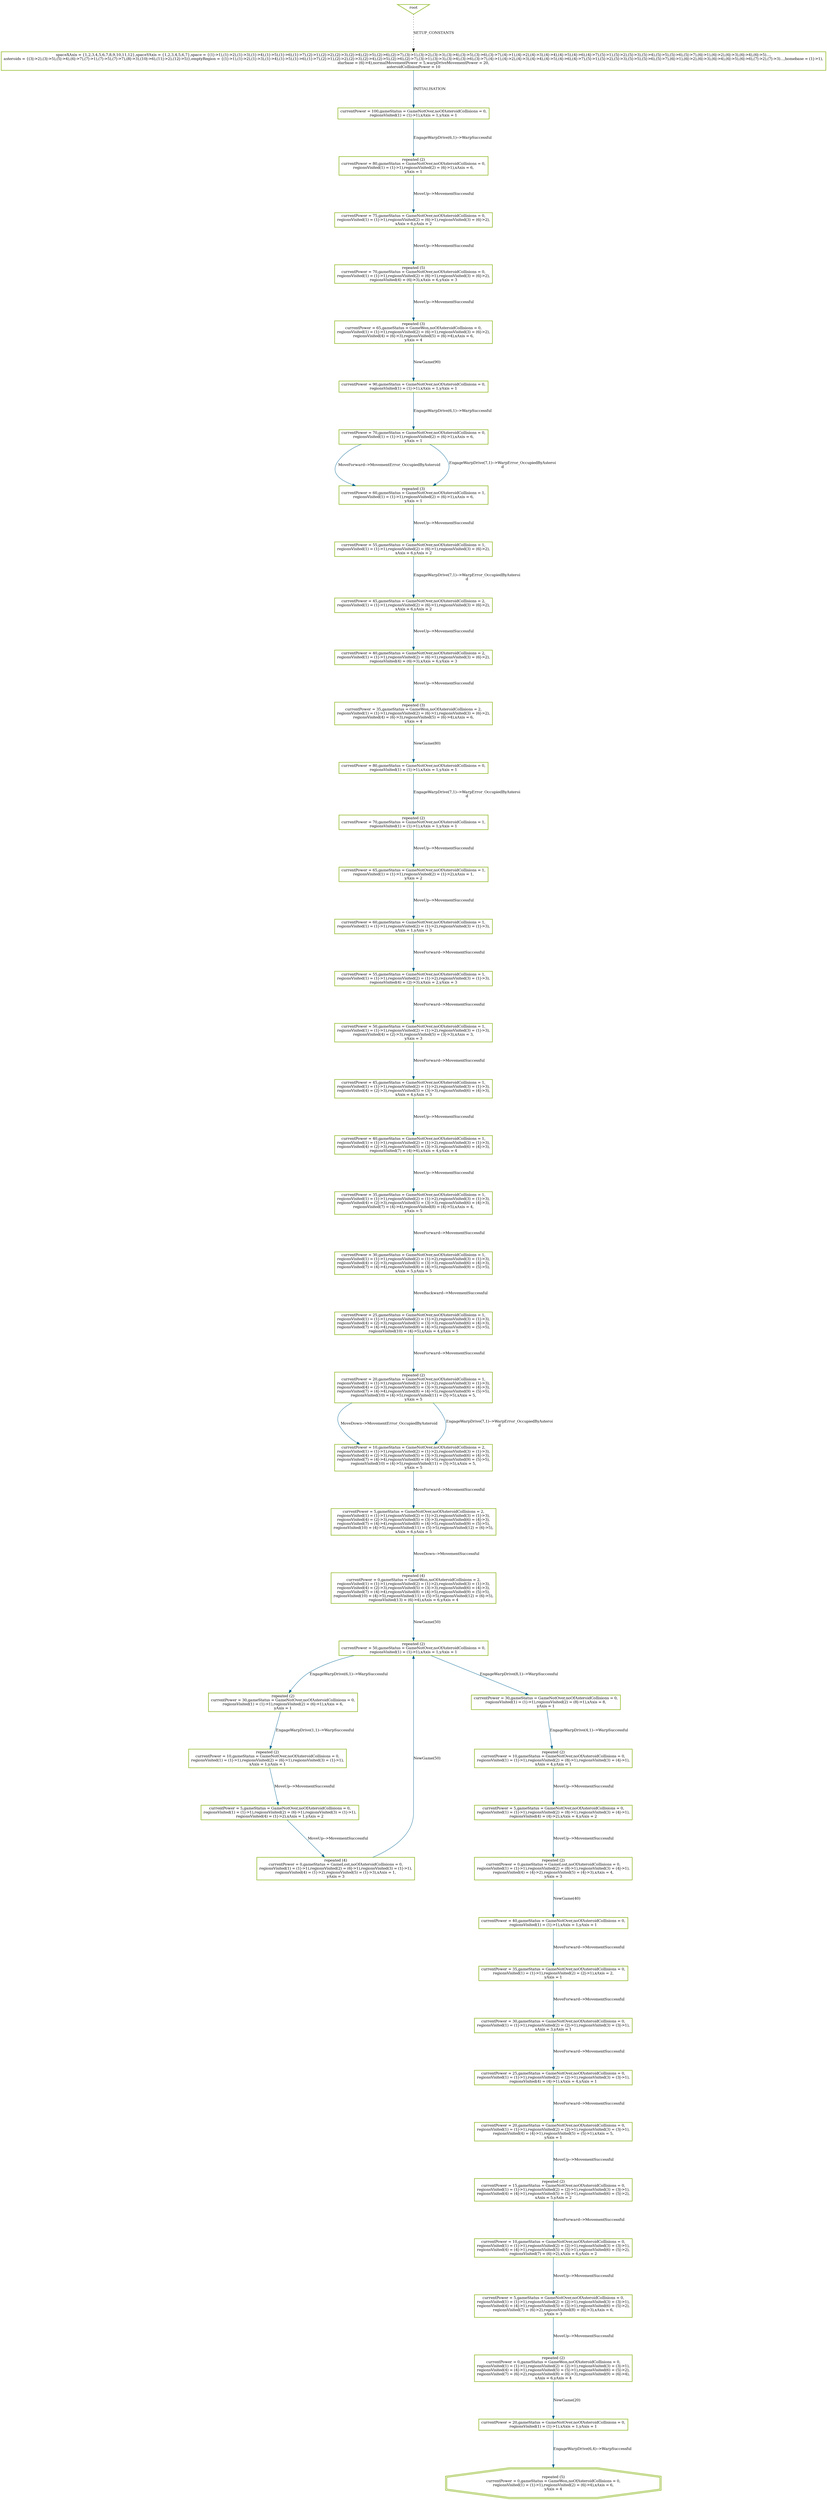 digraph history {
graph [nodesep=1.5, ranksep=1.5];
0 [shape=box, color="#99BF38", fontsize=12, penwidth=2, label="spaceXAxis = \{1,2,3,4,5,6,7,8,9,10,11,12\},spaceYAxis = \{1,2,3,4,5,6,7\},space = \{(1\|-\>1),(1\|-\>2),(1\|-\>3),(1\|-\>4),(1\|-\>5),(1\|-\>6),(1\|-\>7),(2\|-\>1),(2\|-\>2),(2\|-\>3),(2\|-\>4),(2\|-\>5),(2\|-\>6),(2\|-\>7),(3\|-\>1),(3\|-\>2),(3\|-\>3),(3\|-\>4),(3\|-\>5),(3\|-\>6),(3\|-\>7),(4\|-\>1),(4\|-\>2),(4\|-\>3),(4\|-\>4),(4\|-\>5),(4\|-\>6),(4\|-\>7),(5\|-\>1),(5\|-\>2),(5\|-\>3),(5\|-\>4),(5\|-\>5),(5\|-\>6),(5\|-\>7),(6\|-\>1),(6\|-\>2),(6\|-\>3),(6\|-\>4),(6\|-\>5)...,\nasteroids = \{(3\|-\>2),(3\|-\>5),(5\|-\>4),(6\|-\>7),(7\|-\>1),(7\|-\>5),(7\|-\>7),(8\|-\>3),(10\|-\>6),(11\|-\>2),(12\|-\>5)\},emptyRegion = \{(1\|-\>1),(1\|-\>2),(1\|-\>3),(1\|-\>4),(1\|-\>5),(1\|-\>6),(1\|-\>7),(2\|-\>1),(2\|-\>2),(2\|-\>3),(2\|-\>4),(2\|-\>5),(2\|-\>6),(2\|-\>7),(3\|-\>1),(3\|-\>3),(3\|-\>4),(3\|-\>6),(3\|-\>7),(4\|-\>1),(4\|-\>2),(4\|-\>3),(4\|-\>4),(4\|-\>5),(4\|-\>6),(4\|-\>7),(5\|-\>1),(5\|-\>2),(5\|-\>3),(5\|-\>5),(5\|-\>6),(5\|-\>7),(6\|-\>1),(6\|-\>2),(6\|-\>3),(6\|-\>4),(6\|-\>5),(6\|-\>6),(7\|-\>2),(7\|-\>3)...,homebase = (1\|-\>1),\nstarbase = (6\|-\>4),normalMovementPower = 5,warpDriveMovementPower = 20,\nasteroidCollisionPower = 10"];

1 [shape=box, color="#99BF38", fontsize=12, penwidth=2, label="currentPower = 100,gameStatus = GameNotOver,noOfAsteroidCollisions = 0,\nregionsVisited(1) = (1\|-\>1),xAxis = 1,yAxis = 1"];

18 [shape=box, color="#99BF38", fontsize=12, penwidth=2, label="repeated (2)\ncurrentPower = 80,gameStatus = GameNotOver,noOfAsteroidCollisions = 0,\nregionsVisited(1) = (1\|-\>1),regionsVisited(2) = (6\|-\>1),xAxis = 6,\nyAxis = 1"];

23 [shape=box, color="#99BF38", fontsize=12, penwidth=2, label="currentPower = 75,gameStatus = GameNotOver,noOfAsteroidCollisions = 0,\nregionsVisited(1) = (1\|-\>1),regionsVisited(2) = (6\|-\>1),regionsVisited(3) = (6\|-\>2),\nxAxis = 6,yAxis = 2"];

34 [shape=box, color="#99BF38", fontsize=12, penwidth=2, label="repeated (5)\ncurrentPower = 70,gameStatus = GameNotOver,noOfAsteroidCollisions = 0,\nregionsVisited(1) = (1\|-\>1),regionsVisited(2) = (6\|-\>1),regionsVisited(3) = (6\|-\>2),\nregionsVisited(4) = (6\|-\>3),xAxis = 6,yAxis = 3"];

48 [shape=box, color="#99BF38", fontsize=12, penwidth=2, label="repeated (3)\ncurrentPower = 65,gameStatus = GameWon,noOfAsteroidCollisions = 0,\nregionsVisited(1) = (1\|-\>1),regionsVisited(2) = (6\|-\>1),regionsVisited(3) = (6\|-\>2),\nregionsVisited(4) = (6\|-\>3),regionsVisited(5) = (6\|-\>4),xAxis = 6,\nyAxis = 4"];

62 [shape=box, color="#99BF38", fontsize=12, penwidth=2, label="currentPower = 90,gameStatus = GameNotOver,noOfAsteroidCollisions = 0,\nregionsVisited(1) = (1\|-\>1),xAxis = 1,yAxis = 1"];

69 [shape=box, color="#99BF38", fontsize=12, penwidth=2, label="currentPower = 70,gameStatus = GameNotOver,noOfAsteroidCollisions = 0,\nregionsVisited(1) = (1\|-\>1),regionsVisited(2) = (6\|-\>1),xAxis = 6,\nyAxis = 1"];

75 [shape=box, color="#99BF38", fontsize=12, penwidth=2, label="repeated (3)\ncurrentPower = 60,gameStatus = GameNotOver,noOfAsteroidCollisions = 1,\nregionsVisited(1) = (1\|-\>1),regionsVisited(2) = (6\|-\>1),xAxis = 6,\nyAxis = 1"];

85 [shape=box, color="#99BF38", fontsize=12, penwidth=2, label="currentPower = 55,gameStatus = GameNotOver,noOfAsteroidCollisions = 1,\nregionsVisited(1) = (1\|-\>1),regionsVisited(2) = (6\|-\>1),regionsVisited(3) = (6\|-\>2),\nxAxis = 6,yAxis = 2"];

106 [shape=box, color="#99BF38", fontsize=12, penwidth=2, label="currentPower = 45,gameStatus = GameNotOver,noOfAsteroidCollisions = 2,\nregionsVisited(1) = (1\|-\>1),regionsVisited(2) = (6\|-\>1),regionsVisited(3) = (6\|-\>2),\nxAxis = 6,yAxis = 2"];

110 [shape=box, color="#99BF38", fontsize=12, penwidth=2, label="currentPower = 40,gameStatus = GameNotOver,noOfAsteroidCollisions = 2,\nregionsVisited(1) = (1\|-\>1),regionsVisited(2) = (6\|-\>1),regionsVisited(3) = (6\|-\>2),\nregionsVisited(4) = (6\|-\>3),xAxis = 6,yAxis = 3"];

124 [shape=box, color="#99BF38", fontsize=12, penwidth=2, label="repeated (3)\ncurrentPower = 35,gameStatus = GameWon,noOfAsteroidCollisions = 2,\nregionsVisited(1) = (1\|-\>1),regionsVisited(2) = (6\|-\>1),regionsVisited(3) = (6\|-\>2),\nregionsVisited(4) = (6\|-\>3),regionsVisited(5) = (6\|-\>4),xAxis = 6,\nyAxis = 4"];

138 [shape=box, color="#99BF38", fontsize=12, penwidth=2, label="currentPower = 80,gameStatus = GameNotOver,noOfAsteroidCollisions = 0,\nregionsVisited(1) = (1\|-\>1),xAxis = 1,yAxis = 1"];

146 [shape=box, color="#99BF38", fontsize=12, penwidth=2, label="repeated (2)\ncurrentPower = 70,gameStatus = GameNotOver,noOfAsteroidCollisions = 1,\nregionsVisited(1) = (1\|-\>1),xAxis = 1,yAxis = 1"];

150 [shape=box, color="#99BF38", fontsize=12, penwidth=2, label="currentPower = 65,gameStatus = GameNotOver,noOfAsteroidCollisions = 1,\nregionsVisited(1) = (1\|-\>1),regionsVisited(2) = (1\|-\>2),xAxis = 1,\nyAxis = 2"];

161 [shape=box, color="#99BF38", fontsize=12, penwidth=2, label="currentPower = 60,gameStatus = GameNotOver,noOfAsteroidCollisions = 1,\nregionsVisited(1) = (1\|-\>1),regionsVisited(2) = (1\|-\>2),regionsVisited(3) = (1\|-\>3),\nxAxis = 1,yAxis = 3"];

176 [shape=box, color="#99BF38", fontsize=12, penwidth=2, label="currentPower = 55,gameStatus = GameNotOver,noOfAsteroidCollisions = 1,\nregionsVisited(1) = (1\|-\>1),regionsVisited(2) = (1\|-\>2),regionsVisited(3) = (1\|-\>3),\nregionsVisited(4) = (2\|-\>3),xAxis = 2,yAxis = 3"];

189 [shape=box, color="#99BF38", fontsize=12, penwidth=2, label="currentPower = 50,gameStatus = GameNotOver,noOfAsteroidCollisions = 1,\nregionsVisited(1) = (1\|-\>1),regionsVisited(2) = (1\|-\>2),regionsVisited(3) = (1\|-\>3),\nregionsVisited(4) = (2\|-\>3),regionsVisited(5) = (3\|-\>3),xAxis = 3,\nyAxis = 3"];

203 [shape=box, color="#99BF38", fontsize=12, penwidth=2, label="currentPower = 45,gameStatus = GameNotOver,noOfAsteroidCollisions = 1,\nregionsVisited(1) = (1\|-\>1),regionsVisited(2) = (1\|-\>2),regionsVisited(3) = (1\|-\>3),\nregionsVisited(4) = (2\|-\>3),regionsVisited(5) = (3\|-\>3),regionsVisited(6) = (4\|-\>3),\nxAxis = 4,yAxis = 3"];

214 [shape=box, color="#99BF38", fontsize=12, penwidth=2, label="currentPower = 40,gameStatus = GameNotOver,noOfAsteroidCollisions = 1,\nregionsVisited(1) = (1\|-\>1),regionsVisited(2) = (1\|-\>2),regionsVisited(3) = (1\|-\>3),\nregionsVisited(4) = (2\|-\>3),regionsVisited(5) = (3\|-\>3),regionsVisited(6) = (4\|-\>3),\nregionsVisited(7) = (4\|-\>4),xAxis = 4,yAxis = 4"];

228 [shape=box, color="#99BF38", fontsize=12, penwidth=2, label="currentPower = 35,gameStatus = GameNotOver,noOfAsteroidCollisions = 1,\nregionsVisited(1) = (1\|-\>1),regionsVisited(2) = (1\|-\>2),regionsVisited(3) = (1\|-\>3),\nregionsVisited(4) = (2\|-\>3),regionsVisited(5) = (3\|-\>3),regionsVisited(6) = (4\|-\>3),\nregionsVisited(7) = (4\|-\>4),regionsVisited(8) = (4\|-\>5),xAxis = 4,\nyAxis = 5"];

243 [shape=box, color="#99BF38", fontsize=12, penwidth=2, label="currentPower = 30,gameStatus = GameNotOver,noOfAsteroidCollisions = 1,\nregionsVisited(1) = (1\|-\>1),regionsVisited(2) = (1\|-\>2),regionsVisited(3) = (1\|-\>3),\nregionsVisited(4) = (2\|-\>3),regionsVisited(5) = (3\|-\>3),regionsVisited(6) = (4\|-\>3),\nregionsVisited(7) = (4\|-\>4),regionsVisited(8) = (4\|-\>5),regionsVisited(9) = (5\|-\>5),\nxAxis = 5,yAxis = 5"];

257 [shape=box, color="#99BF38", fontsize=12, penwidth=2, label="currentPower = 25,gameStatus = GameNotOver,noOfAsteroidCollisions = 1,\nregionsVisited(1) = (1\|-\>1),regionsVisited(2) = (1\|-\>2),regionsVisited(3) = (1\|-\>3),\nregionsVisited(4) = (2\|-\>3),regionsVisited(5) = (3\|-\>3),regionsVisited(6) = (4\|-\>3),\nregionsVisited(7) = (4\|-\>4),regionsVisited(8) = (4\|-\>5),regionsVisited(9) = (5\|-\>5),\nregionsVisited(10) = (4\|-\>5),xAxis = 4,yAxis = 5"];

269 [shape=box, color="#99BF38", fontsize=12, penwidth=2, label="repeated (2)\ncurrentPower = 20,gameStatus = GameNotOver,noOfAsteroidCollisions = 1,\nregionsVisited(1) = (1\|-\>1),regionsVisited(2) = (1\|-\>2),regionsVisited(3) = (1\|-\>3),\nregionsVisited(4) = (2\|-\>3),regionsVisited(5) = (3\|-\>3),regionsVisited(6) = (4\|-\>3),\nregionsVisited(7) = (4\|-\>4),regionsVisited(8) = (4\|-\>5),regionsVisited(9) = (5\|-\>5),\nregionsVisited(10) = (4\|-\>5),regionsVisited(11) = (5\|-\>5),xAxis = 5,\nyAxis = 5"];

281 [shape=box, color="#99BF38", fontsize=12, penwidth=2, label="currentPower = 10,gameStatus = GameNotOver,noOfAsteroidCollisions = 2,\nregionsVisited(1) = (1\|-\>1),regionsVisited(2) = (1\|-\>2),regionsVisited(3) = (1\|-\>3),\nregionsVisited(4) = (2\|-\>3),regionsVisited(5) = (3\|-\>3),regionsVisited(6) = (4\|-\>3),\nregionsVisited(7) = (4\|-\>4),regionsVisited(8) = (4\|-\>5),regionsVisited(9) = (5\|-\>5),\nregionsVisited(10) = (4\|-\>5),regionsVisited(11) = (5\|-\>5),xAxis = 5,\nyAxis = 5"];

295 [shape=box, color="#99BF38", fontsize=12, penwidth=2, label="currentPower = 5,gameStatus = GameNotOver,noOfAsteroidCollisions = 2,\nregionsVisited(1) = (1\|-\>1),regionsVisited(2) = (1\|-\>2),regionsVisited(3) = (1\|-\>3),\nregionsVisited(4) = (2\|-\>3),regionsVisited(5) = (3\|-\>3),regionsVisited(6) = (4\|-\>3),\nregionsVisited(7) = (4\|-\>4),regionsVisited(8) = (4\|-\>5),regionsVisited(9) = (5\|-\>5),\nregionsVisited(10) = (4\|-\>5),regionsVisited(11) = (5\|-\>5),regionsVisited(12) = (6\|-\>5),\nxAxis = 6,yAxis = 5"];

298 [shape=box, color="#99BF38", fontsize=12, penwidth=2, label="repeated (4)\ncurrentPower = 0,gameStatus = GameWon,noOfAsteroidCollisions = 2,\nregionsVisited(1) = (1\|-\>1),regionsVisited(2) = (1\|-\>2),regionsVisited(3) = (1\|-\>3),\nregionsVisited(4) = (2\|-\>3),regionsVisited(5) = (3\|-\>3),regionsVisited(6) = (4\|-\>3),\nregionsVisited(7) = (4\|-\>4),regionsVisited(8) = (4\|-\>5),regionsVisited(9) = (5\|-\>5),\nregionsVisited(10) = (4\|-\>5),regionsVisited(11) = (5\|-\>5),regionsVisited(12) = (6\|-\>5),\nregionsVisited(13) = (6\|-\>4),xAxis = 6,yAxis = 4"];

301 [shape=box, color="#99BF38", fontsize=12, penwidth=2, label="repeated (2)\ncurrentPower = 50,gameStatus = GameNotOver,noOfAsteroidCollisions = 0,\nregionsVisited(1) = (1\|-\>1),xAxis = 1,yAxis = 1"];

308 [shape=box, color="#99BF38", fontsize=12, penwidth=2, label="repeated (2)\ncurrentPower = 30,gameStatus = GameNotOver,noOfAsteroidCollisions = 0,\nregionsVisited(1) = (1\|-\>1),regionsVisited(2) = (6\|-\>1),xAxis = 6,\nyAxis = 1"];

310 [shape=box, color="#99BF38", fontsize=12, penwidth=2, label="currentPower = 30,gameStatus = GameNotOver,noOfAsteroidCollisions = 0,\nregionsVisited(1) = (1\|-\>1),regionsVisited(2) = (8\|-\>1),xAxis = 8,\nyAxis = 1"];

316 [shape=box, color="#99BF38", fontsize=12, penwidth=2, label="repeated (2)\ncurrentPower = 10,gameStatus = GameNotOver,noOfAsteroidCollisions = 0,\nregionsVisited(1) = (1\|-\>1),regionsVisited(2) = (6\|-\>1),regionsVisited(3) = (1\|-\>1),\nxAxis = 1,yAxis = 1"];

324 [shape=box, color="#99BF38", fontsize=12, penwidth=2, label="currentPower = 5,gameStatus = GameNotOver,noOfAsteroidCollisions = 0,\nregionsVisited(1) = (1\|-\>1),regionsVisited(2) = (6\|-\>1),regionsVisited(3) = (1\|-\>1),\nregionsVisited(4) = (1\|-\>2),xAxis = 1,yAxis = 2"];

326 [shape=box, color="#99BF38", fontsize=12, penwidth=2, label="repeated (4)\ncurrentPower = 0,gameStatus = GameLost,noOfAsteroidCollisions = 0,\nregionsVisited(1) = (1\|-\>1),regionsVisited(2) = (6\|-\>1),regionsVisited(3) = (1\|-\>1),\nregionsVisited(4) = (1\|-\>2),regionsVisited(5) = (1\|-\>3),xAxis = 1,\nyAxis = 3"];

335 [shape=box, color="#99BF38", fontsize=12, penwidth=2, label="repeated (2)\ncurrentPower = 10,gameStatus = GameNotOver,noOfAsteroidCollisions = 0,\nregionsVisited(1) = (1\|-\>1),regionsVisited(2) = (8\|-\>1),regionsVisited(3) = (4\|-\>1),\nxAxis = 4,yAxis = 1"];

340 [shape=box, color="#99BF38", fontsize=12, penwidth=2, label="currentPower = 5,gameStatus = GameNotOver,noOfAsteroidCollisions = 0,\nregionsVisited(1) = (1\|-\>1),regionsVisited(2) = (8\|-\>1),regionsVisited(3) = (4\|-\>1),\nregionsVisited(4) = (4\|-\>2),xAxis = 4,yAxis = 2"];

343 [shape=box, color="#99BF38", fontsize=12, penwidth=2, label="repeated (2)\ncurrentPower = 0,gameStatus = GameLost,noOfAsteroidCollisions = 0,\nregionsVisited(1) = (1\|-\>1),regionsVisited(2) = (8\|-\>1),regionsVisited(3) = (4\|-\>1),\nregionsVisited(4) = (4\|-\>2),regionsVisited(5) = (4\|-\>3),xAxis = 4,\nyAxis = 3"];

347 [shape=box, color="#99BF38", fontsize=12, penwidth=2, label="currentPower = 40,gameStatus = GameNotOver,noOfAsteroidCollisions = 0,\nregionsVisited(1) = (1\|-\>1),xAxis = 1,yAxis = 1"];

349 [shape=box, color="#99BF38", fontsize=12, penwidth=2, label="currentPower = 35,gameStatus = GameNotOver,noOfAsteroidCollisions = 0,\nregionsVisited(1) = (1\|-\>1),regionsVisited(2) = (2\|-\>1),xAxis = 2,\nyAxis = 1"];

360 [shape=box, color="#99BF38", fontsize=12, penwidth=2, label="currentPower = 30,gameStatus = GameNotOver,noOfAsteroidCollisions = 0,\nregionsVisited(1) = (1\|-\>1),regionsVisited(2) = (2\|-\>1),regionsVisited(3) = (3\|-\>1),\nxAxis = 3,yAxis = 1"];

372 [shape=box, color="#99BF38", fontsize=12, penwidth=2, label="currentPower = 25,gameStatus = GameNotOver,noOfAsteroidCollisions = 0,\nregionsVisited(1) = (1\|-\>1),regionsVisited(2) = (2\|-\>1),regionsVisited(3) = (3\|-\>1),\nregionsVisited(4) = (4\|-\>1),xAxis = 4,yAxis = 1"];

383 [shape=box, color="#99BF38", fontsize=12, penwidth=2, label="currentPower = 20,gameStatus = GameNotOver,noOfAsteroidCollisions = 0,\nregionsVisited(1) = (1\|-\>1),regionsVisited(2) = (2\|-\>1),regionsVisited(3) = (3\|-\>1),\nregionsVisited(4) = (4\|-\>1),regionsVisited(5) = (5\|-\>1),xAxis = 5,\nyAxis = 1"];

394 [shape=box, color="#99BF38", fontsize=12, penwidth=2, label="repeated (2)\ncurrentPower = 15,gameStatus = GameNotOver,noOfAsteroidCollisions = 0,\nregionsVisited(1) = (1\|-\>1),regionsVisited(2) = (2\|-\>1),regionsVisited(3) = (3\|-\>1),\nregionsVisited(4) = (4\|-\>1),regionsVisited(5) = (5\|-\>1),regionsVisited(6) = (5\|-\>2),\nxAxis = 5,yAxis = 2"];

408 [shape=box, color="#99BF38", fontsize=12, penwidth=2, label="currentPower = 10,gameStatus = GameNotOver,noOfAsteroidCollisions = 0,\nregionsVisited(1) = (1\|-\>1),regionsVisited(2) = (2\|-\>1),regionsVisited(3) = (3\|-\>1),\nregionsVisited(4) = (4\|-\>1),regionsVisited(5) = (5\|-\>1),regionsVisited(6) = (5\|-\>2),\nregionsVisited(7) = (6\|-\>2),xAxis = 6,yAxis = 2"];

410 [shape=box, color="#99BF38", fontsize=12, penwidth=2, label="currentPower = 5,gameStatus = GameNotOver,noOfAsteroidCollisions = 0,\nregionsVisited(1) = (1\|-\>1),regionsVisited(2) = (2\|-\>1),regionsVisited(3) = (3\|-\>1),\nregionsVisited(4) = (4\|-\>1),regionsVisited(5) = (5\|-\>1),regionsVisited(6) = (5\|-\>2),\nregionsVisited(7) = (6\|-\>2),regionsVisited(8) = (6\|-\>3),xAxis = 6,\nyAxis = 3"];

414 [shape=box, color="#99BF38", fontsize=12, penwidth=2, label="repeated (2)\ncurrentPower = 0,gameStatus = GameWon,noOfAsteroidCollisions = 0,\nregionsVisited(1) = (1\|-\>1),regionsVisited(2) = (2\|-\>1),regionsVisited(3) = (3\|-\>1),\nregionsVisited(4) = (4\|-\>1),regionsVisited(5) = (5\|-\>1),regionsVisited(6) = (5\|-\>2),\nregionsVisited(7) = (6\|-\>2),regionsVisited(8) = (6\|-\>3),regionsVisited(9) = (6\|-\>4),\nxAxis = 6,yAxis = 4"];

418 [shape=box, color="#99BF38", fontsize=12, penwidth=2, label="currentPower = 20,gameStatus = GameNotOver,noOfAsteroidCollisions = 0,\nregionsVisited(1) = (1\|-\>1),xAxis = 1,yAxis = 1"];

430 [shape=doubleoctagon, color="#99BF38", fontsize=12, penwidth=2, label="repeated (5)\ncurrentPower = 0,gameStatus = GameWon,noOfAsteroidCollisions = 0,\nregionsVisited(1) = (1\|-\>1),regionsVisited(2) = (6\|-\>4),xAxis = 6,\nyAxis = 4"];

root [shape=invtriangle, color="#99BF38", fontsize=12, penwidth=2, label="root"];

root -> 0 [style = dotted, color = black, label="SETUP_CONSTANTS", fontsize=12];

0 -> 1 [color = "#006391", label="INITIALISATION", fontsize=12];

1 -> 18 [color = "#006391", label="EngageWarpDrive(6,1)--\>WarpSuccessful", fontsize=12];


18 -> 23 [color = "#006391", label="MoveUp--\>MovementSuccessful", fontsize=12];

23 -> 34 [color = "#006391", label="MoveUp--\>MovementSuccessful", fontsize=12];





34 -> 48 [color = "#006391", label="MoveUp--\>MovementSuccessful", fontsize=12];



48 -> 62 [color = "#006391", label="NewGame(90)", fontsize=12];

62 -> 69 [color = "#006391", label="EngageWarpDrive(6,1)--\>WarpSuccessful", fontsize=12];

69 -> 75 [color = "#006391", label="MoveForward--\>MovementError_OccupiedByAsteroid", fontsize=12];
69 -> 75 [color = "#006391", label="EngageWarpDrive(7,1)--\>WarpError_OccupiedByAsteroi\nd", fontsize=12];



75 -> 85 [color = "#006391", label="MoveUp--\>MovementSuccessful", fontsize=12];

85 -> 106 [color = "#006391", label="EngageWarpDrive(7,1)--\>WarpError_OccupiedByAsteroi\nd", fontsize=12];

106 -> 110 [color = "#006391", label="MoveUp--\>MovementSuccessful", fontsize=12];

110 -> 124 [color = "#006391", label="MoveUp--\>MovementSuccessful", fontsize=12];



124 -> 138 [color = "#006391", label="NewGame(80)", fontsize=12];

138 -> 146 [color = "#006391", label="EngageWarpDrive(7,1)--\>WarpError_OccupiedByAsteroi\nd", fontsize=12];


146 -> 150 [color = "#006391", label="MoveUp--\>MovementSuccessful", fontsize=12];

150 -> 161 [color = "#006391", label="MoveUp--\>MovementSuccessful", fontsize=12];

161 -> 176 [color = "#006391", label="MoveForward--\>MovementSuccessful", fontsize=12];

176 -> 189 [color = "#006391", label="MoveForward--\>MovementSuccessful", fontsize=12];

189 -> 203 [color = "#006391", label="MoveForward--\>MovementSuccessful", fontsize=12];

203 -> 214 [color = "#006391", label="MoveUp--\>MovementSuccessful", fontsize=12];

214 -> 228 [color = "#006391", label="MoveUp--\>MovementSuccessful", fontsize=12];

228 -> 243 [color = "#006391", label="MoveForward--\>MovementSuccessful", fontsize=12];

243 -> 257 [color = "#006391", label="MoveBackward--\>MovementSuccessful", fontsize=12];

257 -> 269 [color = "#006391", label="MoveForward--\>MovementSuccessful", fontsize=12];


269 -> 281 [color = "#006391", label="MoveDown--\>MovementError_OccupiedByAsteroid", fontsize=12];
269 -> 281 [color = "#006391", label="EngageWarpDrive(7,1)--\>WarpError_OccupiedByAsteroi\nd", fontsize=12];

281 -> 295 [color = "#006391", label="MoveForward--\>MovementSuccessful", fontsize=12];

295 -> 298 [color = "#006391", label="MoveDown--\>MovementSuccessful", fontsize=12];




298 -> 301 [color = "#006391", label="NewGame(50)", fontsize=12];

301 -> 308 [color = "#006391", label="EngageWarpDrive(6,1)--\>WarpSuccessful", fontsize=12];


308 -> 316 [color = "#006391", label="EngageWarpDrive(1,1)--\>WarpSuccessful", fontsize=12];


316 -> 324 [color = "#006391", label="MoveUp--\>MovementSuccessful", fontsize=12];

324 -> 326 [color = "#006391", label="MoveUp--\>MovementSuccessful", fontsize=12];




326 -> 301 [color = "#006391", label="NewGame(50)", fontsize=12];

301 -> 310 [color = "#006391", label="EngageWarpDrive(8,1)--\>WarpSuccessful", fontsize=12];

310 -> 335 [color = "#006391", label="EngageWarpDrive(4,1)--\>WarpSuccessful", fontsize=12];


335 -> 340 [color = "#006391", label="MoveUp--\>MovementSuccessful", fontsize=12];

340 -> 343 [color = "#006391", label="MoveUp--\>MovementSuccessful", fontsize=12];


343 -> 347 [color = "#006391", label="NewGame(40)", fontsize=12];

347 -> 349 [color = "#006391", label="MoveForward--\>MovementSuccessful", fontsize=12];

349 -> 360 [color = "#006391", label="MoveForward--\>MovementSuccessful", fontsize=12];

360 -> 372 [color = "#006391", label="MoveForward--\>MovementSuccessful", fontsize=12];

372 -> 383 [color = "#006391", label="MoveForward--\>MovementSuccessful", fontsize=12];

383 -> 394 [color = "#006391", label="MoveUp--\>MovementSuccessful", fontsize=12];


394 -> 408 [color = "#006391", label="MoveForward--\>MovementSuccessful", fontsize=12];

408 -> 410 [color = "#006391", label="MoveUp--\>MovementSuccessful", fontsize=12];

410 -> 414 [color = "#006391", label="MoveUp--\>MovementSuccessful", fontsize=12];


414 -> 418 [color = "#006391", label="NewGame(20)", fontsize=12];

418 -> 430 [color = "#006391", label="EngageWarpDrive(6,4)--\>WarpSuccessful", fontsize=12];





}
